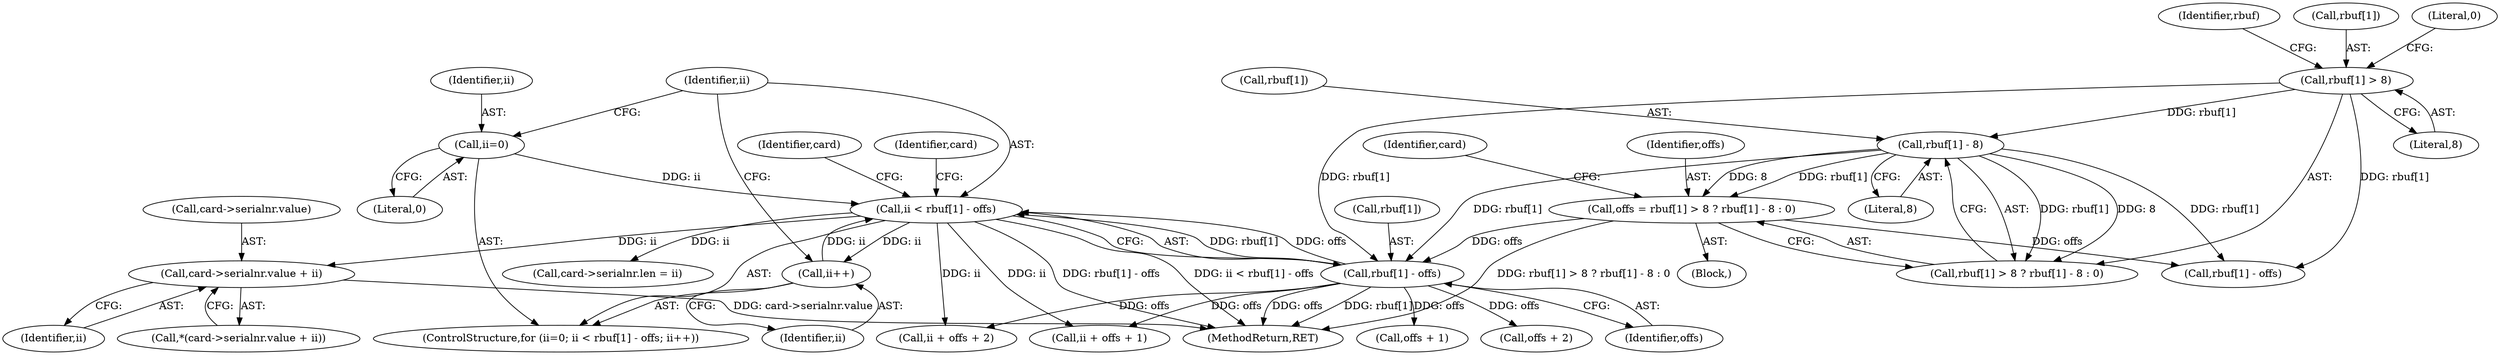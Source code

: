 digraph "0_OpenSC_8fe377e93b4b56060e5bbfb6f3142ceaeca744fa_10@pointer" {
"1000329" [label="(Call,card->serialnr.value + ii)"];
"1000318" [label="(Call,ii < rbuf[1] - offs)"];
"1000325" [label="(Call,ii++)"];
"1000315" [label="(Call,ii=0)"];
"1000320" [label="(Call,rbuf[1] - offs)"];
"1000301" [label="(Call,rbuf[1] - 8)"];
"1000296" [label="(Call,rbuf[1] > 8)"];
"1000293" [label="(Call,offs = rbuf[1] > 8 ? rbuf[1] - 8 : 0)"];
"1000300" [label="(Literal,8)"];
"1000354" [label="(Call,offs + 2)"];
"1000324" [label="(Identifier,offs)"];
"1000374" [label="(Call,rbuf[1] - offs)"];
"1000295" [label="(Call,rbuf[1] > 8 ? rbuf[1] - 8 : 0)"];
"1000352" [label="(Call,ii + offs + 2)"];
"1000302" [label="(Call,rbuf[1])"];
"1000326" [label="(Identifier,ii)"];
"1000320" [label="(Call,rbuf[1] - offs)"];
"1000315" [label="(Call,ii=0)"];
"1000294" [label="(Identifier,offs)"];
"1000317" [label="(Literal,0)"];
"1000303" [label="(Identifier,rbuf)"];
"1000328" [label="(Call,*(card->serialnr.value + ii))"];
"1000297" [label="(Call,rbuf[1])"];
"1000296" [label="(Call,rbuf[1] > 8)"];
"1000314" [label="(ControlStructure,for (ii=0; ii < rbuf[1] - offs; ii++))"];
"1000330" [label="(Call,card->serialnr.value)"];
"1000464" [label="(MethodReturn,RET)"];
"1000329" [label="(Call,card->serialnr.value + ii)"];
"1000318" [label="(Call,ii < rbuf[1] - offs)"];
"1000310" [label="(Identifier,card)"];
"1000305" [label="(Literal,8)"];
"1000359" [label="(Call,card->serialnr.len = ii)"];
"1000341" [label="(Call,ii + offs + 1)"];
"1000301" [label="(Call,rbuf[1] - 8)"];
"1000343" [label="(Call,offs + 1)"];
"1000335" [label="(Identifier,ii)"];
"1000325" [label="(Call,ii++)"];
"1000105" [label="(Block,)"];
"1000316" [label="(Identifier,ii)"];
"1000321" [label="(Call,rbuf[1])"];
"1000319" [label="(Identifier,ii)"];
"1000332" [label="(Identifier,card)"];
"1000306" [label="(Literal,0)"];
"1000362" [label="(Identifier,card)"];
"1000293" [label="(Call,offs = rbuf[1] > 8 ? rbuf[1] - 8 : 0)"];
"1000329" -> "1000328"  [label="AST: "];
"1000329" -> "1000335"  [label="CFG: "];
"1000330" -> "1000329"  [label="AST: "];
"1000335" -> "1000329"  [label="AST: "];
"1000328" -> "1000329"  [label="CFG: "];
"1000329" -> "1000464"  [label="DDG: card->serialnr.value"];
"1000318" -> "1000329"  [label="DDG: ii"];
"1000318" -> "1000314"  [label="AST: "];
"1000318" -> "1000320"  [label="CFG: "];
"1000319" -> "1000318"  [label="AST: "];
"1000320" -> "1000318"  [label="AST: "];
"1000332" -> "1000318"  [label="CFG: "];
"1000362" -> "1000318"  [label="CFG: "];
"1000318" -> "1000464"  [label="DDG: ii < rbuf[1] - offs"];
"1000318" -> "1000464"  [label="DDG: rbuf[1] - offs"];
"1000325" -> "1000318"  [label="DDG: ii"];
"1000315" -> "1000318"  [label="DDG: ii"];
"1000320" -> "1000318"  [label="DDG: rbuf[1]"];
"1000320" -> "1000318"  [label="DDG: offs"];
"1000318" -> "1000325"  [label="DDG: ii"];
"1000318" -> "1000341"  [label="DDG: ii"];
"1000318" -> "1000352"  [label="DDG: ii"];
"1000318" -> "1000359"  [label="DDG: ii"];
"1000325" -> "1000314"  [label="AST: "];
"1000325" -> "1000326"  [label="CFG: "];
"1000326" -> "1000325"  [label="AST: "];
"1000319" -> "1000325"  [label="CFG: "];
"1000315" -> "1000314"  [label="AST: "];
"1000315" -> "1000317"  [label="CFG: "];
"1000316" -> "1000315"  [label="AST: "];
"1000317" -> "1000315"  [label="AST: "];
"1000319" -> "1000315"  [label="CFG: "];
"1000320" -> "1000324"  [label="CFG: "];
"1000321" -> "1000320"  [label="AST: "];
"1000324" -> "1000320"  [label="AST: "];
"1000320" -> "1000464"  [label="DDG: offs"];
"1000320" -> "1000464"  [label="DDG: rbuf[1]"];
"1000301" -> "1000320"  [label="DDG: rbuf[1]"];
"1000296" -> "1000320"  [label="DDG: rbuf[1]"];
"1000293" -> "1000320"  [label="DDG: offs"];
"1000320" -> "1000341"  [label="DDG: offs"];
"1000320" -> "1000343"  [label="DDG: offs"];
"1000320" -> "1000352"  [label="DDG: offs"];
"1000320" -> "1000354"  [label="DDG: offs"];
"1000301" -> "1000295"  [label="AST: "];
"1000301" -> "1000305"  [label="CFG: "];
"1000302" -> "1000301"  [label="AST: "];
"1000305" -> "1000301"  [label="AST: "];
"1000295" -> "1000301"  [label="CFG: "];
"1000301" -> "1000293"  [label="DDG: rbuf[1]"];
"1000301" -> "1000293"  [label="DDG: 8"];
"1000301" -> "1000295"  [label="DDG: rbuf[1]"];
"1000301" -> "1000295"  [label="DDG: 8"];
"1000296" -> "1000301"  [label="DDG: rbuf[1]"];
"1000301" -> "1000374"  [label="DDG: rbuf[1]"];
"1000296" -> "1000295"  [label="AST: "];
"1000296" -> "1000300"  [label="CFG: "];
"1000297" -> "1000296"  [label="AST: "];
"1000300" -> "1000296"  [label="AST: "];
"1000303" -> "1000296"  [label="CFG: "];
"1000306" -> "1000296"  [label="CFG: "];
"1000296" -> "1000374"  [label="DDG: rbuf[1]"];
"1000293" -> "1000105"  [label="AST: "];
"1000293" -> "1000295"  [label="CFG: "];
"1000294" -> "1000293"  [label="AST: "];
"1000295" -> "1000293"  [label="AST: "];
"1000310" -> "1000293"  [label="CFG: "];
"1000293" -> "1000464"  [label="DDG: rbuf[1] > 8 ? rbuf[1] - 8 : 0"];
"1000293" -> "1000374"  [label="DDG: offs"];
}
